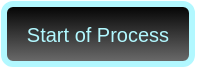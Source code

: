 <mxfile version="22.0.4" type="github">
  <diagram name="Página-1" id="Hry41-xHgYCROxNFoiQR">
    <mxGraphModel dx="1961" dy="620" grid="1" gridSize="10" guides="1" tooltips="1" connect="1" arrows="1" fold="1" page="1" pageScale="1" pageWidth="827" pageHeight="1169" math="0" shadow="0">
      <root>
        <mxCell id="0" />
        <mxCell id="1" parent="0" />
        <mxCell id="BwzqPjI1iRtZFROYLctg-1" value="&lt;font style=&quot;font-size: 10px;&quot; color=&quot;#b2f8ff&quot;&gt;Start of Process&lt;/font&gt;" style="text;html=1;strokeColor=#B2F8FF;fillColor=#000000;align=center;verticalAlign=middle;whiteSpace=wrap;rounded=1;gradientColor=#6E6E6E;strokeWidth=3;perimeterSpacing=2;shadow=0;dashed=0;fontColor=#FFFFFF;" vertex="1" parent="1">
          <mxGeometry x="-460" y="60" width="94" height="30" as="geometry" />
        </mxCell>
      </root>
    </mxGraphModel>
  </diagram>
</mxfile>
